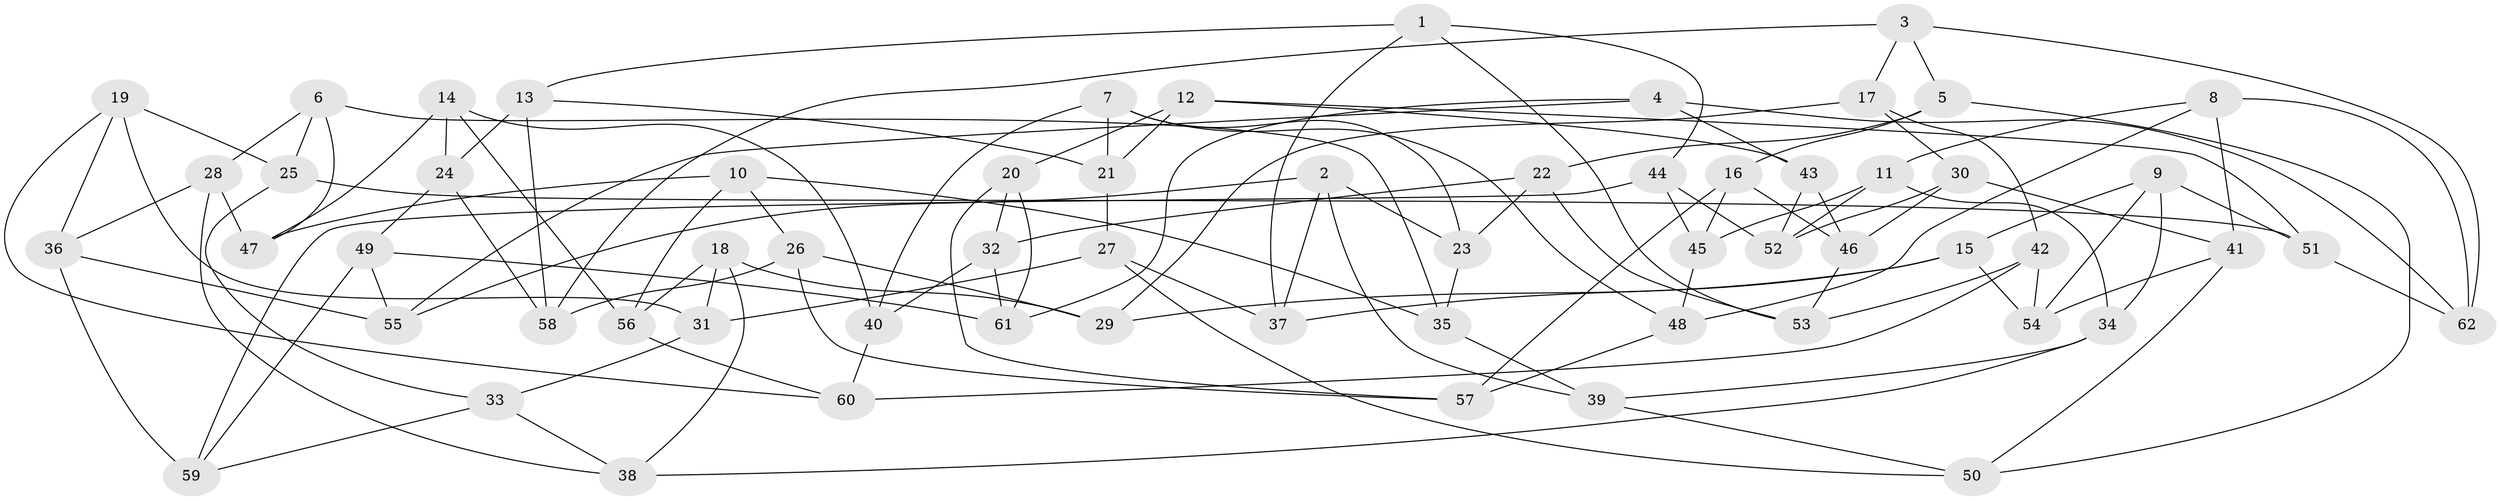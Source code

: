 // coarse degree distribution, {3: 0.25, 4: 0.2916666666666667, 5: 0.20833333333333334, 8: 0.08333333333333333, 2: 0.041666666666666664, 10: 0.041666666666666664, 7: 0.041666666666666664, 6: 0.041666666666666664}
// Generated by graph-tools (version 1.1) at 2025/02/03/04/25 22:02:30]
// undirected, 62 vertices, 124 edges
graph export_dot {
graph [start="1"]
  node [color=gray90,style=filled];
  1;
  2;
  3;
  4;
  5;
  6;
  7;
  8;
  9;
  10;
  11;
  12;
  13;
  14;
  15;
  16;
  17;
  18;
  19;
  20;
  21;
  22;
  23;
  24;
  25;
  26;
  27;
  28;
  29;
  30;
  31;
  32;
  33;
  34;
  35;
  36;
  37;
  38;
  39;
  40;
  41;
  42;
  43;
  44;
  45;
  46;
  47;
  48;
  49;
  50;
  51;
  52;
  53;
  54;
  55;
  56;
  57;
  58;
  59;
  60;
  61;
  62;
  1 -- 13;
  1 -- 37;
  1 -- 44;
  1 -- 53;
  2 -- 55;
  2 -- 37;
  2 -- 39;
  2 -- 23;
  3 -- 58;
  3 -- 62;
  3 -- 17;
  3 -- 5;
  4 -- 62;
  4 -- 55;
  4 -- 43;
  4 -- 61;
  5 -- 16;
  5 -- 50;
  5 -- 22;
  6 -- 28;
  6 -- 35;
  6 -- 25;
  6 -- 47;
  7 -- 48;
  7 -- 23;
  7 -- 40;
  7 -- 21;
  8 -- 11;
  8 -- 62;
  8 -- 48;
  8 -- 41;
  9 -- 15;
  9 -- 51;
  9 -- 54;
  9 -- 34;
  10 -- 26;
  10 -- 35;
  10 -- 47;
  10 -- 56;
  11 -- 52;
  11 -- 45;
  11 -- 34;
  12 -- 20;
  12 -- 51;
  12 -- 43;
  12 -- 21;
  13 -- 21;
  13 -- 24;
  13 -- 58;
  14 -- 47;
  14 -- 56;
  14 -- 40;
  14 -- 24;
  15 -- 54;
  15 -- 37;
  15 -- 29;
  16 -- 45;
  16 -- 57;
  16 -- 46;
  17 -- 42;
  17 -- 30;
  17 -- 29;
  18 -- 38;
  18 -- 29;
  18 -- 31;
  18 -- 56;
  19 -- 36;
  19 -- 60;
  19 -- 31;
  19 -- 25;
  20 -- 57;
  20 -- 32;
  20 -- 61;
  21 -- 27;
  22 -- 23;
  22 -- 53;
  22 -- 32;
  23 -- 35;
  24 -- 49;
  24 -- 58;
  25 -- 51;
  25 -- 33;
  26 -- 29;
  26 -- 57;
  26 -- 58;
  27 -- 50;
  27 -- 31;
  27 -- 37;
  28 -- 36;
  28 -- 38;
  28 -- 47;
  30 -- 46;
  30 -- 52;
  30 -- 41;
  31 -- 33;
  32 -- 40;
  32 -- 61;
  33 -- 59;
  33 -- 38;
  34 -- 39;
  34 -- 38;
  35 -- 39;
  36 -- 59;
  36 -- 55;
  39 -- 50;
  40 -- 60;
  41 -- 54;
  41 -- 50;
  42 -- 54;
  42 -- 53;
  42 -- 60;
  43 -- 52;
  43 -- 46;
  44 -- 52;
  44 -- 45;
  44 -- 59;
  45 -- 48;
  46 -- 53;
  48 -- 57;
  49 -- 55;
  49 -- 61;
  49 -- 59;
  51 -- 62;
  56 -- 60;
}
